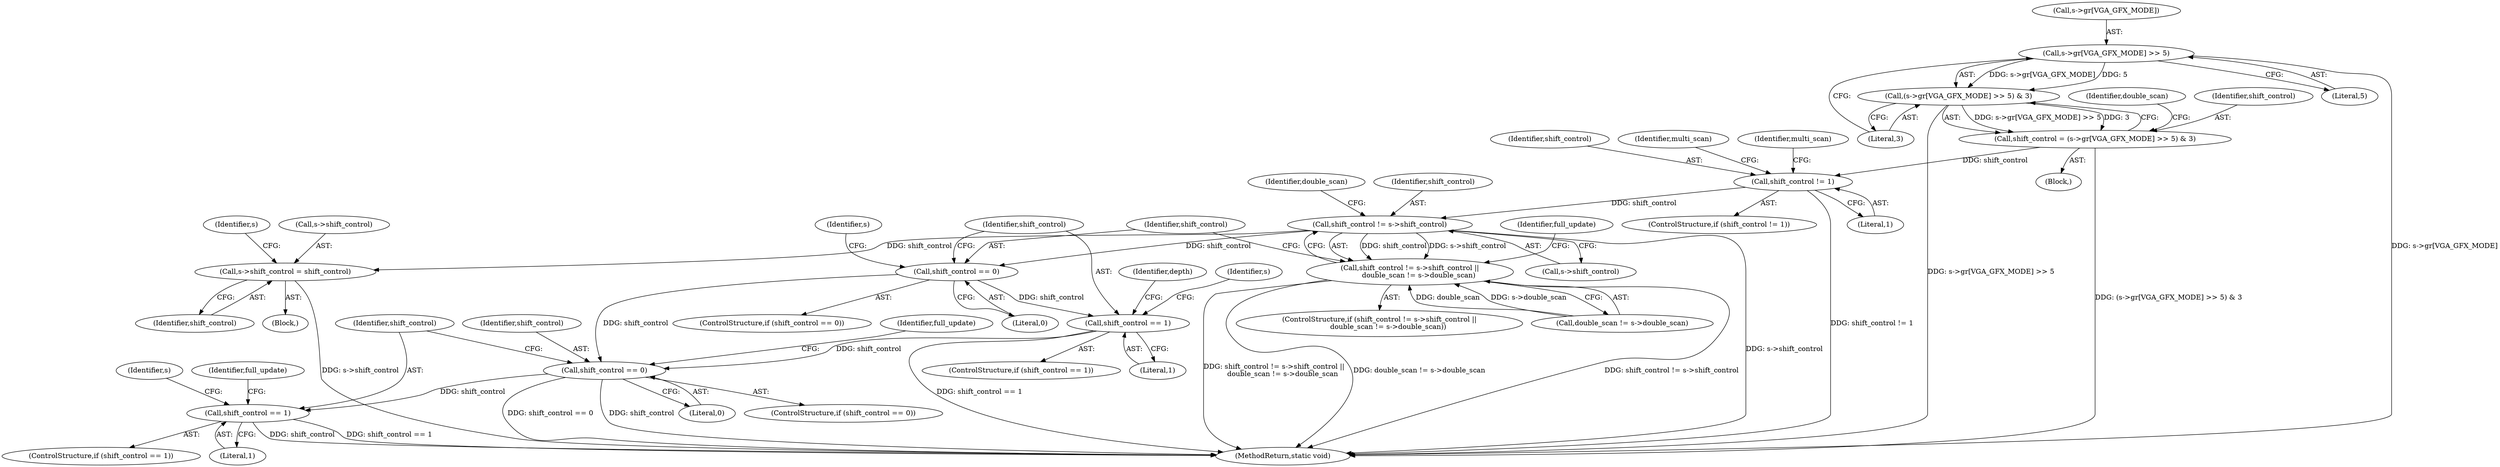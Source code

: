 digraph "0_qemu_bfc56535f793c557aa754c50213fc5f882e6482d@array" {
"1000175" [label="(Call,s->gr[VGA_GFX_MODE] >> 5)"];
"1000174" [label="(Call,(s->gr[VGA_GFX_MODE] >> 5) & 3)"];
"1000172" [label="(Call,shift_control = (s->gr[VGA_GFX_MODE] >> 5) & 3)"];
"1000193" [label="(Call,shift_control != 1)"];
"1000222" [label="(Call,shift_control != s->shift_control)"];
"1000221" [label="(Call,shift_control != s->shift_control ||\n        double_scan != s->double_scan)"];
"1000236" [label="(Call,s->shift_control = shift_control)"];
"1000247" [label="(Call,shift_control == 0)"];
"1000263" [label="(Call,shift_control == 1)"];
"1000476" [label="(Call,shift_control == 0)"];
"1000504" [label="(Call,shift_control == 1)"];
"1000240" [label="(Identifier,shift_control)"];
"1000246" [label="(ControlStructure,if (shift_control == 0))"];
"1000224" [label="(Call,s->shift_control)"];
"1000198" [label="(Identifier,multi_scan)"];
"1000263" [label="(Call,shift_control == 1)"];
"1000249" [label="(Literal,0)"];
"1000111" [label="(Block,)"];
"1000243" [label="(Identifier,s)"];
"1000478" [label="(Literal,0)"];
"1000215" [label="(Identifier,multi_scan)"];
"1000475" [label="(ControlStructure,if (shift_control == 0))"];
"1000265" [label="(Literal,1)"];
"1000175" [label="(Call,s->gr[VGA_GFX_MODE] >> 5)"];
"1000481" [label="(Identifier,full_update)"];
"1000176" [label="(Call,s->gr[VGA_GFX_MODE])"];
"1000194" [label="(Identifier,shift_control)"];
"1000232" [label="(Block,)"];
"1000247" [label="(Call,shift_control == 0)"];
"1000506" [label="(Literal,1)"];
"1000192" [label="(ControlStructure,if (shift_control != 1))"];
"1000236" [label="(Call,s->shift_control = shift_control)"];
"1000939" [label="(MethodReturn,static void)"];
"1000181" [label="(Literal,5)"];
"1000264" [label="(Identifier,shift_control)"];
"1000254" [label="(Identifier,s)"];
"1000262" [label="(ControlStructure,if (shift_control == 1))"];
"1000174" [label="(Call,(s->gr[VGA_GFX_MODE] >> 5) & 3)"];
"1000504" [label="(Call,shift_control == 1)"];
"1000270" [label="(Identifier,s)"];
"1000477" [label="(Identifier,shift_control)"];
"1000278" [label="(Identifier,depth)"];
"1000503" [label="(ControlStructure,if (shift_control == 1))"];
"1000184" [label="(Identifier,double_scan)"];
"1000182" [label="(Literal,3)"];
"1000172" [label="(Call,shift_control = (s->gr[VGA_GFX_MODE] >> 5) & 3)"];
"1000195" [label="(Literal,1)"];
"1000222" [label="(Call,shift_control != s->shift_control)"];
"1000173" [label="(Identifier,shift_control)"];
"1000220" [label="(ControlStructure,if (shift_control != s->shift_control ||\n        double_scan != s->double_scan))"];
"1000227" [label="(Call,double_scan != s->double_scan)"];
"1000223" [label="(Identifier,shift_control)"];
"1000193" [label="(Call,shift_control != 1)"];
"1000534" [label="(Identifier,s)"];
"1000221" [label="(Call,shift_control != s->shift_control ||\n        double_scan != s->double_scan)"];
"1000505" [label="(Identifier,shift_control)"];
"1000228" [label="(Identifier,double_scan)"];
"1000237" [label="(Call,s->shift_control)"];
"1000509" [label="(Identifier,full_update)"];
"1000234" [label="(Identifier,full_update)"];
"1000476" [label="(Call,shift_control == 0)"];
"1000248" [label="(Identifier,shift_control)"];
"1000175" -> "1000174"  [label="AST: "];
"1000175" -> "1000181"  [label="CFG: "];
"1000176" -> "1000175"  [label="AST: "];
"1000181" -> "1000175"  [label="AST: "];
"1000182" -> "1000175"  [label="CFG: "];
"1000175" -> "1000939"  [label="DDG: s->gr[VGA_GFX_MODE]"];
"1000175" -> "1000174"  [label="DDG: s->gr[VGA_GFX_MODE]"];
"1000175" -> "1000174"  [label="DDG: 5"];
"1000174" -> "1000172"  [label="AST: "];
"1000174" -> "1000182"  [label="CFG: "];
"1000182" -> "1000174"  [label="AST: "];
"1000172" -> "1000174"  [label="CFG: "];
"1000174" -> "1000939"  [label="DDG: s->gr[VGA_GFX_MODE] >> 5"];
"1000174" -> "1000172"  [label="DDG: s->gr[VGA_GFX_MODE] >> 5"];
"1000174" -> "1000172"  [label="DDG: 3"];
"1000172" -> "1000111"  [label="AST: "];
"1000173" -> "1000172"  [label="AST: "];
"1000184" -> "1000172"  [label="CFG: "];
"1000172" -> "1000939"  [label="DDG: (s->gr[VGA_GFX_MODE] >> 5) & 3"];
"1000172" -> "1000193"  [label="DDG: shift_control"];
"1000193" -> "1000192"  [label="AST: "];
"1000193" -> "1000195"  [label="CFG: "];
"1000194" -> "1000193"  [label="AST: "];
"1000195" -> "1000193"  [label="AST: "];
"1000198" -> "1000193"  [label="CFG: "];
"1000215" -> "1000193"  [label="CFG: "];
"1000193" -> "1000939"  [label="DDG: shift_control != 1"];
"1000193" -> "1000222"  [label="DDG: shift_control"];
"1000222" -> "1000221"  [label="AST: "];
"1000222" -> "1000224"  [label="CFG: "];
"1000223" -> "1000222"  [label="AST: "];
"1000224" -> "1000222"  [label="AST: "];
"1000228" -> "1000222"  [label="CFG: "];
"1000221" -> "1000222"  [label="CFG: "];
"1000222" -> "1000939"  [label="DDG: s->shift_control"];
"1000222" -> "1000221"  [label="DDG: shift_control"];
"1000222" -> "1000221"  [label="DDG: s->shift_control"];
"1000222" -> "1000236"  [label="DDG: shift_control"];
"1000222" -> "1000247"  [label="DDG: shift_control"];
"1000221" -> "1000220"  [label="AST: "];
"1000221" -> "1000227"  [label="CFG: "];
"1000227" -> "1000221"  [label="AST: "];
"1000234" -> "1000221"  [label="CFG: "];
"1000248" -> "1000221"  [label="CFG: "];
"1000221" -> "1000939"  [label="DDG: shift_control != s->shift_control ||\n        double_scan != s->double_scan"];
"1000221" -> "1000939"  [label="DDG: double_scan != s->double_scan"];
"1000221" -> "1000939"  [label="DDG: shift_control != s->shift_control"];
"1000227" -> "1000221"  [label="DDG: double_scan"];
"1000227" -> "1000221"  [label="DDG: s->double_scan"];
"1000236" -> "1000232"  [label="AST: "];
"1000236" -> "1000240"  [label="CFG: "];
"1000237" -> "1000236"  [label="AST: "];
"1000240" -> "1000236"  [label="AST: "];
"1000243" -> "1000236"  [label="CFG: "];
"1000236" -> "1000939"  [label="DDG: s->shift_control"];
"1000247" -> "1000246"  [label="AST: "];
"1000247" -> "1000249"  [label="CFG: "];
"1000248" -> "1000247"  [label="AST: "];
"1000249" -> "1000247"  [label="AST: "];
"1000254" -> "1000247"  [label="CFG: "];
"1000264" -> "1000247"  [label="CFG: "];
"1000247" -> "1000263"  [label="DDG: shift_control"];
"1000247" -> "1000476"  [label="DDG: shift_control"];
"1000263" -> "1000262"  [label="AST: "];
"1000263" -> "1000265"  [label="CFG: "];
"1000264" -> "1000263"  [label="AST: "];
"1000265" -> "1000263"  [label="AST: "];
"1000270" -> "1000263"  [label="CFG: "];
"1000278" -> "1000263"  [label="CFG: "];
"1000263" -> "1000939"  [label="DDG: shift_control == 1"];
"1000263" -> "1000476"  [label="DDG: shift_control"];
"1000476" -> "1000475"  [label="AST: "];
"1000476" -> "1000478"  [label="CFG: "];
"1000477" -> "1000476"  [label="AST: "];
"1000478" -> "1000476"  [label="AST: "];
"1000481" -> "1000476"  [label="CFG: "];
"1000505" -> "1000476"  [label="CFG: "];
"1000476" -> "1000939"  [label="DDG: shift_control == 0"];
"1000476" -> "1000939"  [label="DDG: shift_control"];
"1000476" -> "1000504"  [label="DDG: shift_control"];
"1000504" -> "1000503"  [label="AST: "];
"1000504" -> "1000506"  [label="CFG: "];
"1000505" -> "1000504"  [label="AST: "];
"1000506" -> "1000504"  [label="AST: "];
"1000509" -> "1000504"  [label="CFG: "];
"1000534" -> "1000504"  [label="CFG: "];
"1000504" -> "1000939"  [label="DDG: shift_control"];
"1000504" -> "1000939"  [label="DDG: shift_control == 1"];
}
